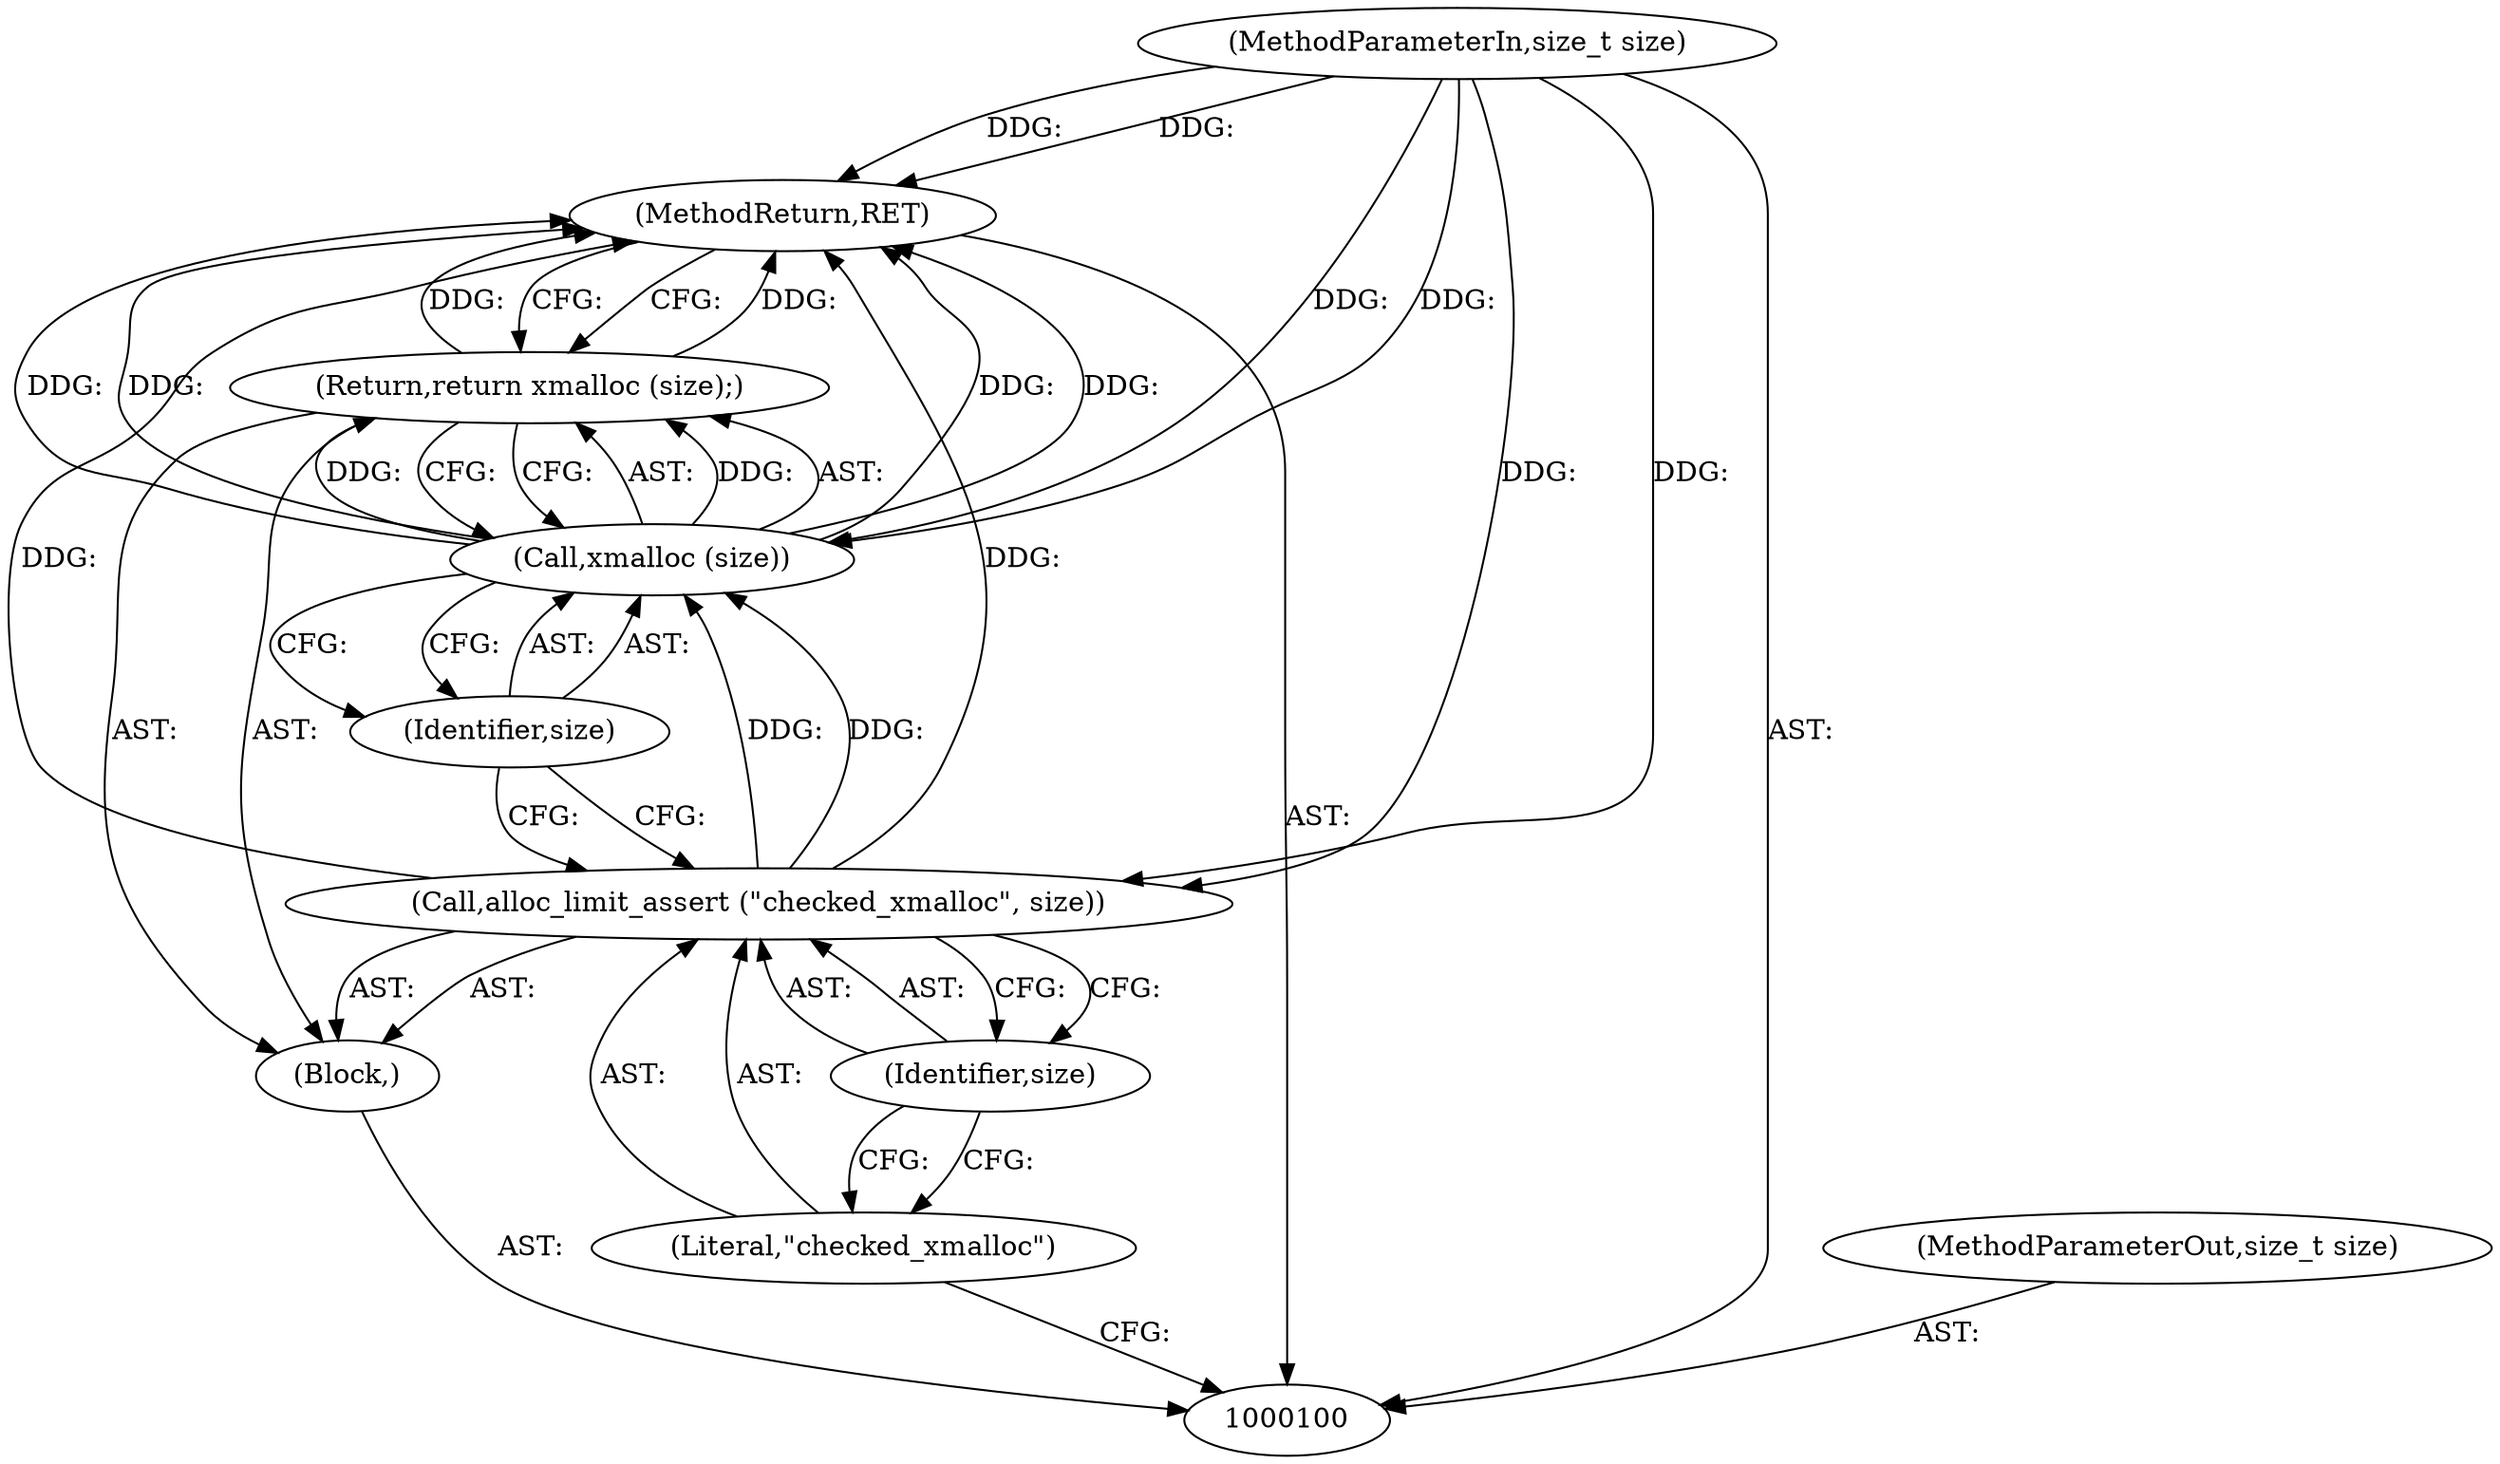 digraph "1_tnef_c5044689e50039635e7700fe2472fd632ac77176_2" {
"1000109" [label="(MethodReturn,RET)"];
"1000101" [label="(MethodParameterIn,size_t size)"];
"1000124" [label="(MethodParameterOut,size_t size)"];
"1000102" [label="(Block,)"];
"1000104" [label="(Literal,\"checked_xmalloc\")"];
"1000103" [label="(Call,alloc_limit_assert (\"checked_xmalloc\", size))"];
"1000105" [label="(Identifier,size)"];
"1000107" [label="(Call,xmalloc (size))"];
"1000108" [label="(Identifier,size)"];
"1000106" [label="(Return,return xmalloc (size);)"];
"1000109" -> "1000100"  [label="AST: "];
"1000109" -> "1000106"  [label="CFG: "];
"1000106" -> "1000109"  [label="DDG: "];
"1000107" -> "1000109"  [label="DDG: "];
"1000107" -> "1000109"  [label="DDG: "];
"1000103" -> "1000109"  [label="DDG: "];
"1000101" -> "1000109"  [label="DDG: "];
"1000101" -> "1000100"  [label="AST: "];
"1000101" -> "1000109"  [label="DDG: "];
"1000101" -> "1000103"  [label="DDG: "];
"1000101" -> "1000107"  [label="DDG: "];
"1000124" -> "1000100"  [label="AST: "];
"1000102" -> "1000100"  [label="AST: "];
"1000103" -> "1000102"  [label="AST: "];
"1000106" -> "1000102"  [label="AST: "];
"1000104" -> "1000103"  [label="AST: "];
"1000104" -> "1000100"  [label="CFG: "];
"1000105" -> "1000104"  [label="CFG: "];
"1000103" -> "1000102"  [label="AST: "];
"1000103" -> "1000105"  [label="CFG: "];
"1000104" -> "1000103"  [label="AST: "];
"1000105" -> "1000103"  [label="AST: "];
"1000108" -> "1000103"  [label="CFG: "];
"1000103" -> "1000109"  [label="DDG: "];
"1000101" -> "1000103"  [label="DDG: "];
"1000103" -> "1000107"  [label="DDG: "];
"1000105" -> "1000103"  [label="AST: "];
"1000105" -> "1000104"  [label="CFG: "];
"1000103" -> "1000105"  [label="CFG: "];
"1000107" -> "1000106"  [label="AST: "];
"1000107" -> "1000108"  [label="CFG: "];
"1000108" -> "1000107"  [label="AST: "];
"1000106" -> "1000107"  [label="CFG: "];
"1000107" -> "1000109"  [label="DDG: "];
"1000107" -> "1000109"  [label="DDG: "];
"1000107" -> "1000106"  [label="DDG: "];
"1000103" -> "1000107"  [label="DDG: "];
"1000101" -> "1000107"  [label="DDG: "];
"1000108" -> "1000107"  [label="AST: "];
"1000108" -> "1000103"  [label="CFG: "];
"1000107" -> "1000108"  [label="CFG: "];
"1000106" -> "1000102"  [label="AST: "];
"1000106" -> "1000107"  [label="CFG: "];
"1000107" -> "1000106"  [label="AST: "];
"1000109" -> "1000106"  [label="CFG: "];
"1000106" -> "1000109"  [label="DDG: "];
"1000107" -> "1000106"  [label="DDG: "];
}
